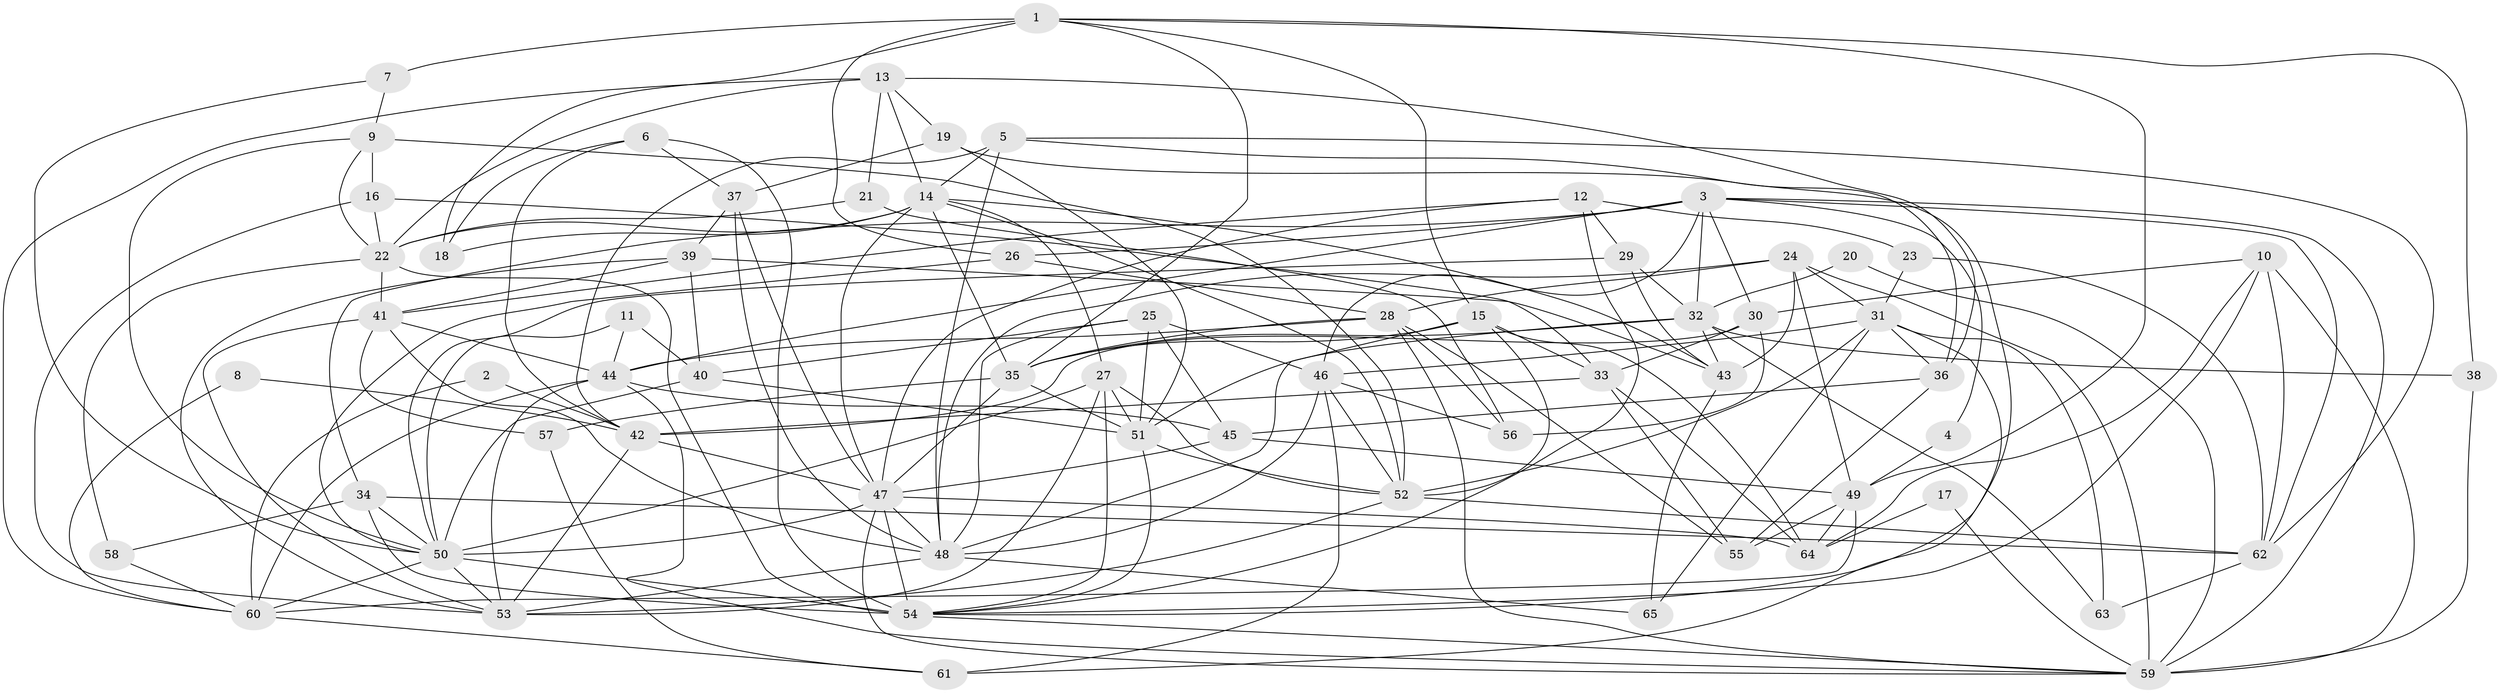 // original degree distribution, {4: 0.26153846153846155, 5: 0.23846153846153847, 7: 0.046153846153846156, 3: 0.25384615384615383, 2: 0.13076923076923078, 6: 0.06923076923076923}
// Generated by graph-tools (version 1.1) at 2025/26/03/09/25 03:26:22]
// undirected, 65 vertices, 185 edges
graph export_dot {
graph [start="1"]
  node [color=gray90,style=filled];
  1;
  2;
  3;
  4;
  5;
  6;
  7;
  8;
  9;
  10;
  11;
  12;
  13;
  14;
  15;
  16;
  17;
  18;
  19;
  20;
  21;
  22;
  23;
  24;
  25;
  26;
  27;
  28;
  29;
  30;
  31;
  32;
  33;
  34;
  35;
  36;
  37;
  38;
  39;
  40;
  41;
  42;
  43;
  44;
  45;
  46;
  47;
  48;
  49;
  50;
  51;
  52;
  53;
  54;
  55;
  56;
  57;
  58;
  59;
  60;
  61;
  62;
  63;
  64;
  65;
  1 -- 7 [weight=2.0];
  1 -- 15 [weight=1.0];
  1 -- 18 [weight=1.0];
  1 -- 26 [weight=1.0];
  1 -- 35 [weight=1.0];
  1 -- 38 [weight=1.0];
  1 -- 49 [weight=1.0];
  2 -- 42 [weight=1.0];
  2 -- 60 [weight=1.0];
  3 -- 4 [weight=1.0];
  3 -- 26 [weight=1.0];
  3 -- 30 [weight=1.0];
  3 -- 32 [weight=1.0];
  3 -- 34 [weight=1.0];
  3 -- 44 [weight=1.0];
  3 -- 46 [weight=1.0];
  3 -- 59 [weight=1.0];
  3 -- 62 [weight=1.0];
  4 -- 49 [weight=1.0];
  5 -- 14 [weight=1.0];
  5 -- 36 [weight=1.0];
  5 -- 42 [weight=1.0];
  5 -- 48 [weight=1.0];
  5 -- 62 [weight=1.0];
  6 -- 18 [weight=1.0];
  6 -- 37 [weight=1.0];
  6 -- 42 [weight=1.0];
  6 -- 54 [weight=1.0];
  7 -- 9 [weight=1.0];
  7 -- 50 [weight=1.0];
  8 -- 42 [weight=1.0];
  8 -- 60 [weight=1.0];
  9 -- 16 [weight=2.0];
  9 -- 22 [weight=1.0];
  9 -- 50 [weight=1.0];
  9 -- 52 [weight=1.0];
  10 -- 30 [weight=1.0];
  10 -- 54 [weight=1.0];
  10 -- 59 [weight=2.0];
  10 -- 62 [weight=1.0];
  10 -- 64 [weight=1.0];
  11 -- 40 [weight=1.0];
  11 -- 44 [weight=1.0];
  11 -- 50 [weight=1.0];
  12 -- 23 [weight=1.0];
  12 -- 29 [weight=1.0];
  12 -- 41 [weight=1.0];
  12 -- 47 [weight=1.0];
  12 -- 54 [weight=1.0];
  13 -- 14 [weight=1.0];
  13 -- 19 [weight=1.0];
  13 -- 21 [weight=1.0];
  13 -- 22 [weight=1.0];
  13 -- 36 [weight=1.0];
  13 -- 60 [weight=1.0];
  14 -- 18 [weight=1.0];
  14 -- 22 [weight=1.0];
  14 -- 27 [weight=1.0];
  14 -- 35 [weight=1.0];
  14 -- 43 [weight=1.0];
  14 -- 47 [weight=1.0];
  14 -- 52 [weight=1.0];
  15 -- 33 [weight=1.0];
  15 -- 35 [weight=1.0];
  15 -- 48 [weight=1.0];
  15 -- 52 [weight=1.0];
  15 -- 64 [weight=1.0];
  16 -- 22 [weight=1.0];
  16 -- 33 [weight=1.0];
  16 -- 53 [weight=1.0];
  17 -- 59 [weight=1.0];
  17 -- 64 [weight=1.0];
  19 -- 37 [weight=1.0];
  19 -- 51 [weight=1.0];
  19 -- 54 [weight=1.0];
  20 -- 32 [weight=1.0];
  20 -- 59 [weight=1.0];
  21 -- 22 [weight=2.0];
  21 -- 56 [weight=1.0];
  22 -- 41 [weight=1.0];
  22 -- 54 [weight=1.0];
  22 -- 58 [weight=1.0];
  23 -- 31 [weight=1.0];
  23 -- 62 [weight=1.0];
  24 -- 28 [weight=1.0];
  24 -- 31 [weight=1.0];
  24 -- 43 [weight=1.0];
  24 -- 48 [weight=1.0];
  24 -- 49 [weight=1.0];
  24 -- 59 [weight=1.0];
  25 -- 40 [weight=1.0];
  25 -- 45 [weight=1.0];
  25 -- 46 [weight=1.0];
  25 -- 48 [weight=1.0];
  25 -- 51 [weight=1.0];
  26 -- 28 [weight=1.0];
  26 -- 50 [weight=1.0];
  27 -- 50 [weight=1.0];
  27 -- 51 [weight=1.0];
  27 -- 52 [weight=1.0];
  27 -- 53 [weight=1.0];
  27 -- 54 [weight=1.0];
  28 -- 35 [weight=1.0];
  28 -- 44 [weight=1.0];
  28 -- 55 [weight=1.0];
  28 -- 56 [weight=1.0];
  28 -- 59 [weight=1.0];
  29 -- 32 [weight=1.0];
  29 -- 43 [weight=1.0];
  29 -- 50 [weight=1.0];
  30 -- 33 [weight=1.0];
  30 -- 42 [weight=1.0];
  30 -- 56 [weight=1.0];
  31 -- 36 [weight=1.0];
  31 -- 46 [weight=1.0];
  31 -- 52 [weight=1.0];
  31 -- 61 [weight=1.0];
  31 -- 63 [weight=1.0];
  31 -- 65 [weight=1.0];
  32 -- 35 [weight=1.0];
  32 -- 38 [weight=1.0];
  32 -- 43 [weight=1.0];
  32 -- 51 [weight=1.0];
  32 -- 63 [weight=1.0];
  33 -- 42 [weight=1.0];
  33 -- 55 [weight=1.0];
  33 -- 64 [weight=1.0];
  34 -- 50 [weight=1.0];
  34 -- 54 [weight=1.0];
  34 -- 58 [weight=1.0];
  34 -- 62 [weight=1.0];
  35 -- 47 [weight=1.0];
  35 -- 51 [weight=1.0];
  35 -- 57 [weight=1.0];
  36 -- 45 [weight=1.0];
  36 -- 55 [weight=1.0];
  37 -- 39 [weight=1.0];
  37 -- 47 [weight=1.0];
  37 -- 48 [weight=1.0];
  38 -- 59 [weight=1.0];
  39 -- 40 [weight=1.0];
  39 -- 41 [weight=1.0];
  39 -- 43 [weight=1.0];
  39 -- 53 [weight=1.0];
  40 -- 50 [weight=1.0];
  40 -- 51 [weight=1.0];
  41 -- 44 [weight=1.0];
  41 -- 48 [weight=2.0];
  41 -- 53 [weight=1.0];
  41 -- 57 [weight=1.0];
  42 -- 47 [weight=1.0];
  42 -- 53 [weight=1.0];
  43 -- 65 [weight=1.0];
  44 -- 45 [weight=1.0];
  44 -- 53 [weight=1.0];
  44 -- 59 [weight=1.0];
  44 -- 60 [weight=1.0];
  45 -- 47 [weight=1.0];
  45 -- 49 [weight=1.0];
  46 -- 48 [weight=1.0];
  46 -- 52 [weight=1.0];
  46 -- 56 [weight=1.0];
  46 -- 61 [weight=1.0];
  47 -- 48 [weight=1.0];
  47 -- 50 [weight=2.0];
  47 -- 54 [weight=3.0];
  47 -- 59 [weight=1.0];
  47 -- 64 [weight=1.0];
  48 -- 53 [weight=1.0];
  48 -- 65 [weight=1.0];
  49 -- 55 [weight=1.0];
  49 -- 60 [weight=1.0];
  49 -- 64 [weight=1.0];
  50 -- 53 [weight=1.0];
  50 -- 54 [weight=1.0];
  50 -- 60 [weight=1.0];
  51 -- 52 [weight=1.0];
  51 -- 54 [weight=1.0];
  52 -- 53 [weight=1.0];
  52 -- 62 [weight=1.0];
  54 -- 59 [weight=1.0];
  57 -- 61 [weight=1.0];
  58 -- 60 [weight=1.0];
  60 -- 61 [weight=1.0];
  62 -- 63 [weight=1.0];
}

